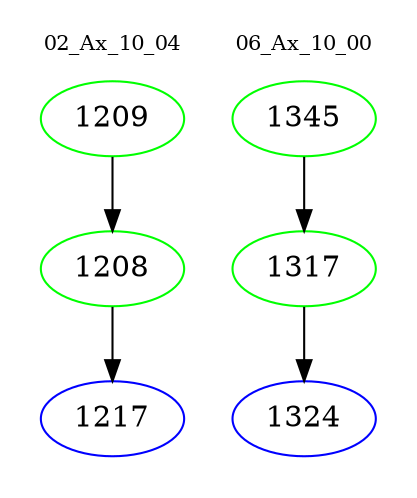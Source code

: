digraph{
subgraph cluster_0 {
color = white
label = "02_Ax_10_04";
fontsize=10;
T0_1209 [label="1209", color="green"]
T0_1209 -> T0_1208 [color="black"]
T0_1208 [label="1208", color="green"]
T0_1208 -> T0_1217 [color="black"]
T0_1217 [label="1217", color="blue"]
}
subgraph cluster_1 {
color = white
label = "06_Ax_10_00";
fontsize=10;
T1_1345 [label="1345", color="green"]
T1_1345 -> T1_1317 [color="black"]
T1_1317 [label="1317", color="green"]
T1_1317 -> T1_1324 [color="black"]
T1_1324 [label="1324", color="blue"]
}
}

